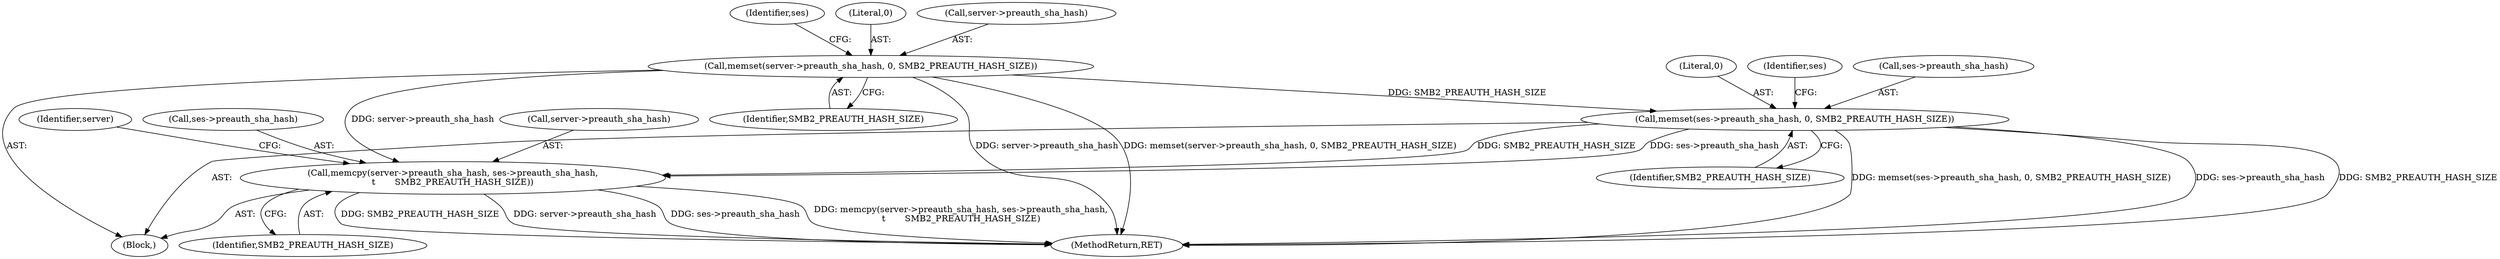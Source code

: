 digraph "0_linux_b57a55e2200ede754e4dc9cce4ba9402544b9365@API" {
"1000675" [label="(Call,memcpy(server->preauth_sha_hash, ses->preauth_sha_hash,\n\t       SMB2_PREAUTH_HASH_SIZE))"];
"1000175" [label="(Call,memset(server->preauth_sha_hash, 0, SMB2_PREAUTH_HASH_SIZE))"];
"1000181" [label="(Call,memset(ses->preauth_sha_hash, 0, SMB2_PREAUTH_HASH_SIZE))"];
"1000175" [label="(Call,memset(server->preauth_sha_hash, 0, SMB2_PREAUTH_HASH_SIZE))"];
"1000679" [label="(Call,ses->preauth_sha_hash)"];
"1000186" [label="(Identifier,SMB2_PREAUTH_HASH_SIZE)"];
"1000114" [label="(Block,)"];
"1000180" [label="(Identifier,SMB2_PREAUTH_HASH_SIZE)"];
"1000183" [label="(Identifier,ses)"];
"1000682" [label="(Identifier,SMB2_PREAUTH_HASH_SIZE)"];
"1000185" [label="(Literal,0)"];
"1000179" [label="(Literal,0)"];
"1000675" [label="(Call,memcpy(server->preauth_sha_hash, ses->preauth_sha_hash,\n\t       SMB2_PREAUTH_HASH_SIZE))"];
"1000831" [label="(MethodReturn,RET)"];
"1000181" [label="(Call,memset(ses->preauth_sha_hash, 0, SMB2_PREAUTH_HASH_SIZE))"];
"1000176" [label="(Call,server->preauth_sha_hash)"];
"1000193" [label="(Identifier,ses)"];
"1000676" [label="(Call,server->preauth_sha_hash)"];
"1000182" [label="(Call,ses->preauth_sha_hash)"];
"1000685" [label="(Identifier,server)"];
"1000675" -> "1000114"  [label="AST: "];
"1000675" -> "1000682"  [label="CFG: "];
"1000676" -> "1000675"  [label="AST: "];
"1000679" -> "1000675"  [label="AST: "];
"1000682" -> "1000675"  [label="AST: "];
"1000685" -> "1000675"  [label="CFG: "];
"1000675" -> "1000831"  [label="DDG: SMB2_PREAUTH_HASH_SIZE"];
"1000675" -> "1000831"  [label="DDG: server->preauth_sha_hash"];
"1000675" -> "1000831"  [label="DDG: ses->preauth_sha_hash"];
"1000675" -> "1000831"  [label="DDG: memcpy(server->preauth_sha_hash, ses->preauth_sha_hash,\n\t       SMB2_PREAUTH_HASH_SIZE)"];
"1000175" -> "1000675"  [label="DDG: server->preauth_sha_hash"];
"1000181" -> "1000675"  [label="DDG: ses->preauth_sha_hash"];
"1000181" -> "1000675"  [label="DDG: SMB2_PREAUTH_HASH_SIZE"];
"1000175" -> "1000114"  [label="AST: "];
"1000175" -> "1000180"  [label="CFG: "];
"1000176" -> "1000175"  [label="AST: "];
"1000179" -> "1000175"  [label="AST: "];
"1000180" -> "1000175"  [label="AST: "];
"1000183" -> "1000175"  [label="CFG: "];
"1000175" -> "1000831"  [label="DDG: server->preauth_sha_hash"];
"1000175" -> "1000831"  [label="DDG: memset(server->preauth_sha_hash, 0, SMB2_PREAUTH_HASH_SIZE)"];
"1000175" -> "1000181"  [label="DDG: SMB2_PREAUTH_HASH_SIZE"];
"1000181" -> "1000114"  [label="AST: "];
"1000181" -> "1000186"  [label="CFG: "];
"1000182" -> "1000181"  [label="AST: "];
"1000185" -> "1000181"  [label="AST: "];
"1000186" -> "1000181"  [label="AST: "];
"1000193" -> "1000181"  [label="CFG: "];
"1000181" -> "1000831"  [label="DDG: ses->preauth_sha_hash"];
"1000181" -> "1000831"  [label="DDG: SMB2_PREAUTH_HASH_SIZE"];
"1000181" -> "1000831"  [label="DDG: memset(ses->preauth_sha_hash, 0, SMB2_PREAUTH_HASH_SIZE)"];
}
